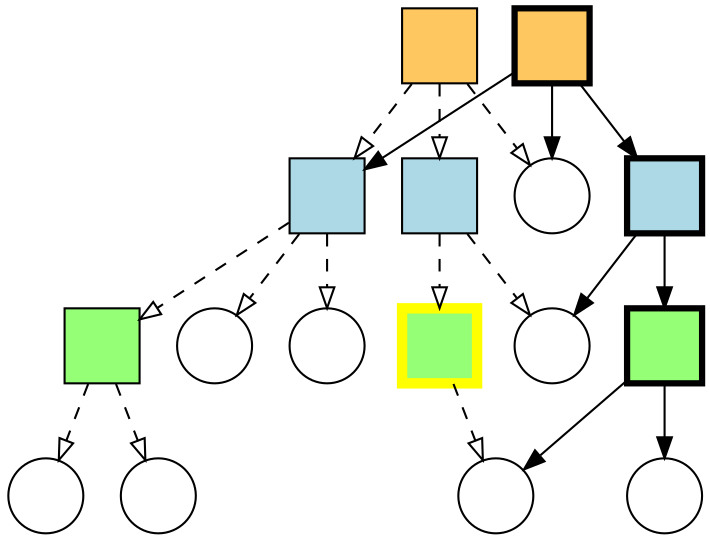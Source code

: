 digraph {
        graph [bgcolor="transparent"];
	node [style=filled fillcolor="#FFFFFF" shape=circle label=""]

        subgraph {
                rank=same;
                N01 [fillcolor="#FFC760" shape=square]
                N01b [fillcolor="#FFC760" shape=square penwidth=3]
        }

        subgraph {
                rank=same;
                N11 [fillcolor="#ADD8E6" shape=square]
                N12 [fillcolor="#ADD8E6" shape=square]
                N12b [fillcolor="#ADD8E6" shape=square penwidth=3]
                L11
        }

        subgraph {
                rank=same;
                N21 [fillcolor="#95FF76" shape=square];
                N22 [fillcolor="#95FF76" shape=square color=yellow penwidth=5];
                N22b [fillcolor="#95FF76" shape=square penwidth=3];
                L21
                L22
                L23
        }

        subgraph {
                rank=same;
                L31
                L32
                L33
                L34b
        }

        // Old tree

        edge [style=dashed arrowhead=empty]

        N01 -> L11;
        N01 -> N11;
        N01 -> N12;

        N11 -> L21;
        N11 -> L22;
        N11 -> N21;

        N12 -> L23;
        N12 -> N22;

        N21 -> L31;
        N21 -> L32;
        N22 -> L33;

        // New tree

        edge [style=solid arrowhead=normal]

        N01b -> L11;
        N01b -> N11;
        N01b -> N12b;

        N12b -> L23;
        N12b -> N22b;

        N22b -> L33;
        N22b -> L34b;
}